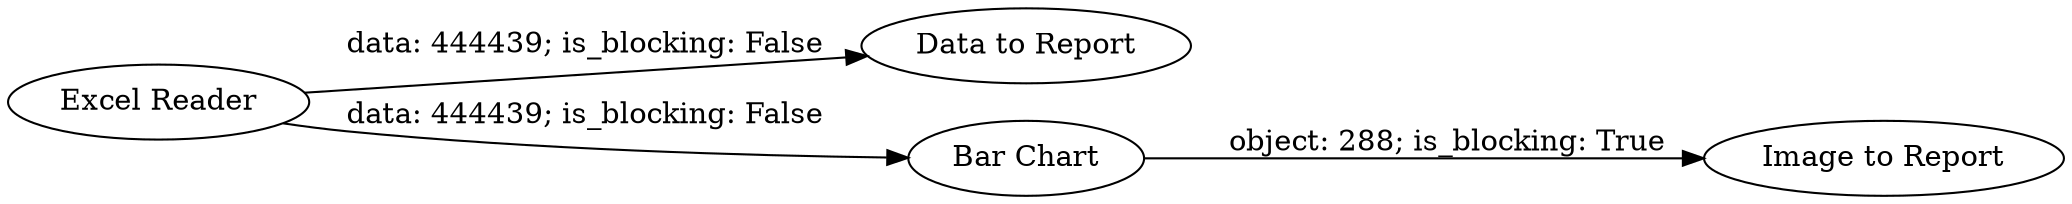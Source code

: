 digraph {
	"3111859601920699650_1" [label="Excel Reader"]
	"3111859601920699650_3" [label="Image to Report"]
	"3111859601920699650_2" [label="Data to Report"]
	"3111859601920699650_4" [label="Bar Chart"]
	"3111859601920699650_1" -> "3111859601920699650_2" [label="data: 444439; is_blocking: False"]
	"3111859601920699650_1" -> "3111859601920699650_4" [label="data: 444439; is_blocking: False"]
	"3111859601920699650_4" -> "3111859601920699650_3" [label="object: 288; is_blocking: True"]
	rankdir=LR
}
